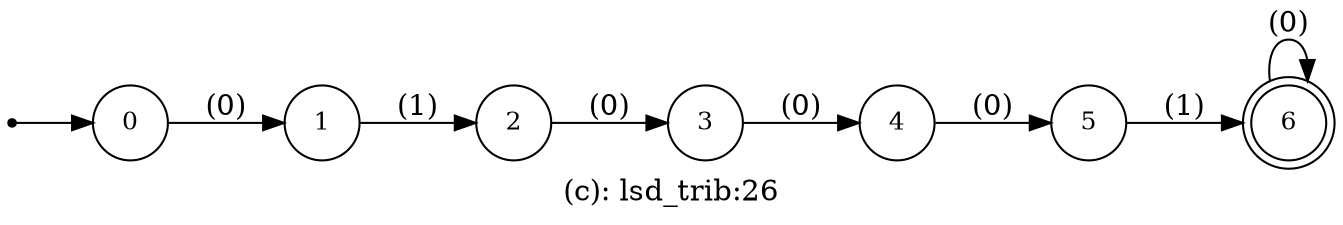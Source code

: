 digraph G {
label = "(c): lsd_trib:26";
rankdir = LR;
node [shape = circle, label="0", fontsize=12]0;
node [shape = circle, label="1", fontsize=12]1;
node [shape = circle, label="2", fontsize=12]2;
node [shape = circle, label="3", fontsize=12]3;
node [shape = circle, label="4", fontsize=12]4;
node [shape = circle, label="5", fontsize=12]5;
node [shape = doublecircle, label="6", fontsize=12]6;
node [shape = point ]; qi
qi ->0;
0 -> 1[ label = "(0)"];
1 -> 2[ label = "(1)"];
2 -> 3[ label = "(0)"];
3 -> 4[ label = "(0)"];
4 -> 5[ label = "(0)"];
5 -> 6[ label = "(1)"];
6 -> 6[ label = "(0)"];
}
